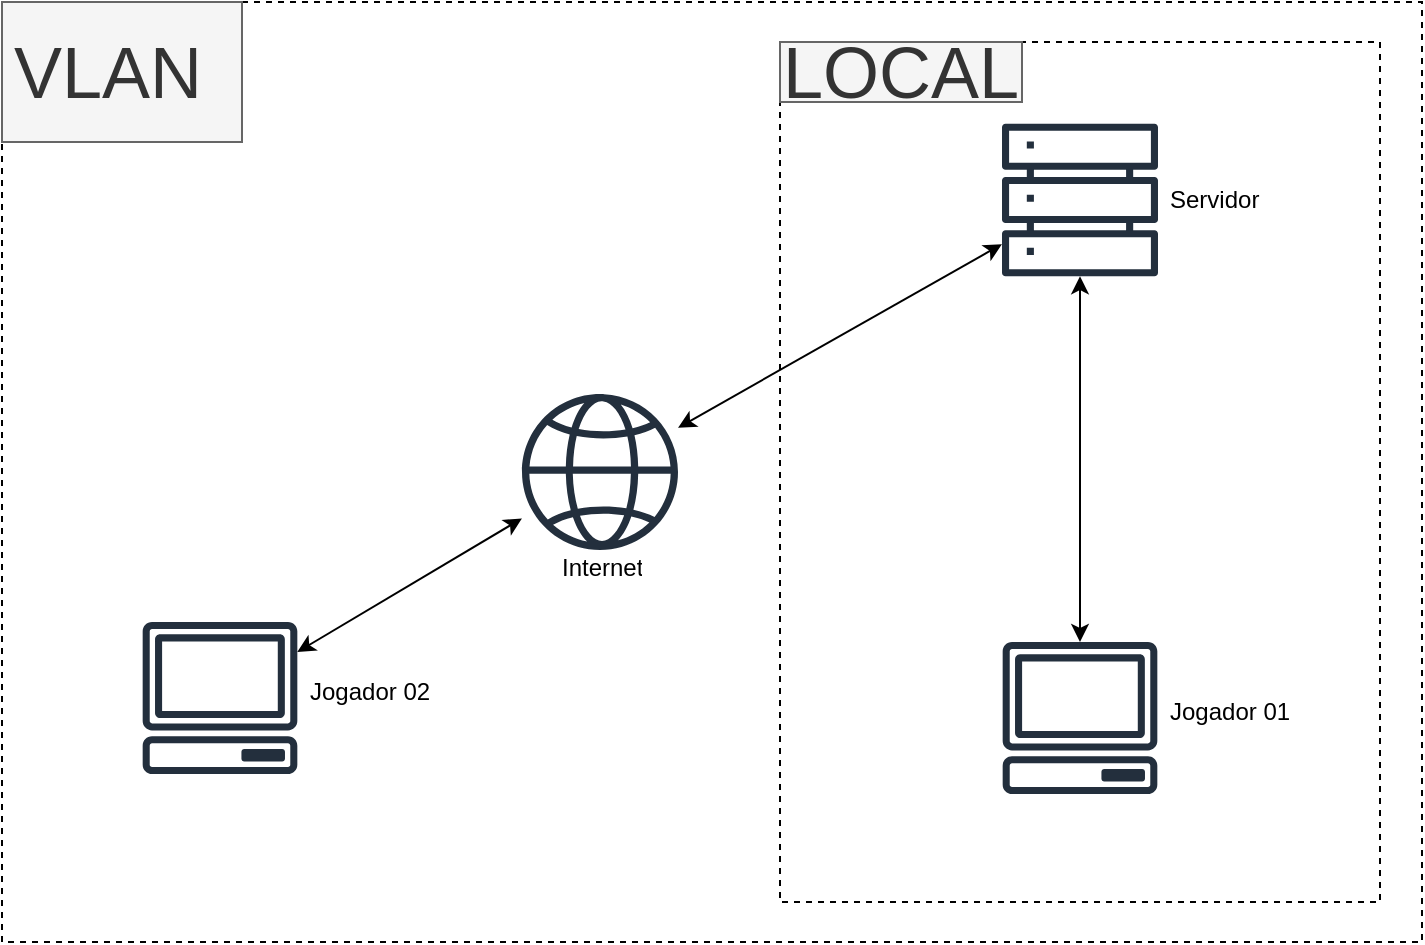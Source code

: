 <mxfile version="22.0.1" type="device">
  <diagram name="Página-1" id="je-aUDFS3Yak37RAI1Wa">
    <mxGraphModel dx="1434" dy="790" grid="1" gridSize="10" guides="1" tooltips="1" connect="1" arrows="1" fold="1" page="1" pageScale="1" pageWidth="827" pageHeight="1169" math="0" shadow="0">
      <root>
        <mxCell id="0" />
        <mxCell id="1" parent="0" />
        <mxCell id="Do8tXg7hfw_VnGFPVGhi-8" value="" style="rounded=0;whiteSpace=wrap;html=1;dashed=1;" vertex="1" parent="1">
          <mxGeometry x="60" y="80" width="710" height="470" as="geometry" />
        </mxCell>
        <mxCell id="Do8tXg7hfw_VnGFPVGhi-1" value="" style="sketch=0;outlineConnect=0;fontColor=#232F3E;gradientColor=none;fillColor=#232F3D;strokeColor=none;dashed=0;verticalLabelPosition=bottom;verticalAlign=top;align=center;html=1;fontSize=12;fontStyle=0;aspect=fixed;pointerEvents=1;shape=mxgraph.aws4.client;" vertex="1" parent="1">
          <mxGeometry x="130" y="390" width="78" height="76" as="geometry" />
        </mxCell>
        <mxCell id="Do8tXg7hfw_VnGFPVGhi-4" value="" style="rounded=0;whiteSpace=wrap;html=1;dashed=1;" vertex="1" parent="1">
          <mxGeometry x="449" y="100" width="300" height="430" as="geometry" />
        </mxCell>
        <mxCell id="Do8tXg7hfw_VnGFPVGhi-2" value="" style="sketch=0;outlineConnect=0;fontColor=#232F3E;gradientColor=none;fillColor=#232F3D;strokeColor=none;dashed=0;verticalLabelPosition=bottom;verticalAlign=top;align=center;html=1;fontSize=12;fontStyle=0;aspect=fixed;pointerEvents=1;shape=mxgraph.aws4.client;" vertex="1" parent="1">
          <mxGeometry x="560" y="400" width="78" height="76" as="geometry" />
        </mxCell>
        <mxCell id="Do8tXg7hfw_VnGFPVGhi-3" value="" style="sketch=0;outlineConnect=0;fontColor=#232F3E;gradientColor=none;fillColor=#232F3D;strokeColor=none;dashed=0;verticalLabelPosition=bottom;verticalAlign=top;align=center;html=1;fontSize=12;fontStyle=0;aspect=fixed;pointerEvents=1;shape=mxgraph.aws4.servers;" vertex="1" parent="1">
          <mxGeometry x="560" y="140" width="78" height="78" as="geometry" />
        </mxCell>
        <mxCell id="Do8tXg7hfw_VnGFPVGhi-6" value="" style="endArrow=classic;startArrow=classic;html=1;rounded=0;" edge="1" parent="1" source="Do8tXg7hfw_VnGFPVGhi-2" target="Do8tXg7hfw_VnGFPVGhi-3">
          <mxGeometry width="50" height="50" relative="1" as="geometry">
            <mxPoint x="390" y="430" as="sourcePoint" />
            <mxPoint x="440" y="380" as="targetPoint" />
          </mxGeometry>
        </mxCell>
        <mxCell id="Do8tXg7hfw_VnGFPVGhi-7" value="" style="endArrow=classic;startArrow=classic;html=1;rounded=0;" edge="1" parent="1" source="Do8tXg7hfw_VnGFPVGhi-9" target="Do8tXg7hfw_VnGFPVGhi-3">
          <mxGeometry width="50" height="50" relative="1" as="geometry">
            <mxPoint x="390" y="430" as="sourcePoint" />
            <mxPoint x="440" y="380" as="targetPoint" />
          </mxGeometry>
        </mxCell>
        <mxCell id="Do8tXg7hfw_VnGFPVGhi-9" value="" style="sketch=0;outlineConnect=0;fontColor=#232F3E;gradientColor=none;fillColor=#232F3D;strokeColor=none;dashed=0;verticalLabelPosition=bottom;verticalAlign=top;align=center;html=1;fontSize=12;fontStyle=0;aspect=fixed;pointerEvents=1;shape=mxgraph.aws4.globe;" vertex="1" parent="1">
          <mxGeometry x="320" y="276" width="78" height="78" as="geometry" />
        </mxCell>
        <mxCell id="Do8tXg7hfw_VnGFPVGhi-10" value="" style="endArrow=classic;startArrow=classic;html=1;rounded=0;" edge="1" parent="1" source="Do8tXg7hfw_VnGFPVGhi-1" target="Do8tXg7hfw_VnGFPVGhi-9">
          <mxGeometry width="50" height="50" relative="1" as="geometry">
            <mxPoint x="390" y="430" as="sourcePoint" />
            <mxPoint x="440" y="380" as="targetPoint" />
          </mxGeometry>
        </mxCell>
        <mxCell id="Do8tXg7hfw_VnGFPVGhi-11" value="Internet" style="text;strokeColor=none;fillColor=none;align=left;verticalAlign=middle;spacingLeft=4;spacingRight=4;overflow=hidden;points=[[0,0.5],[1,0.5]];portConstraint=eastwest;rotatable=0;whiteSpace=wrap;html=1;" vertex="1" parent="1">
          <mxGeometry x="334" y="348" width="50" height="30" as="geometry" />
        </mxCell>
        <mxCell id="Do8tXg7hfw_VnGFPVGhi-12" value="&lt;font style=&quot;font-size: 36px;&quot;&gt;VLAN&lt;/font&gt;" style="text;strokeColor=#666666;fillColor=#f5f5f5;align=left;verticalAlign=middle;spacingLeft=4;spacingRight=4;overflow=hidden;points=[[0,0.5],[1,0.5]];portConstraint=eastwest;rotatable=0;whiteSpace=wrap;html=1;fontColor=#333333;" vertex="1" parent="1">
          <mxGeometry x="60" y="80" width="120" height="70" as="geometry" />
        </mxCell>
        <mxCell id="Do8tXg7hfw_VnGFPVGhi-13" value="&lt;span style=&quot;font-size: 36px;&quot;&gt;LOCAL&lt;/span&gt;" style="text;html=1;strokeColor=#666666;fillColor=#f5f5f5;align=center;verticalAlign=middle;whiteSpace=wrap;rounded=0;fontColor=#333333;" vertex="1" parent="1">
          <mxGeometry x="449" y="100" width="121" height="30" as="geometry" />
        </mxCell>
        <mxCell id="Do8tXg7hfw_VnGFPVGhi-14" value="Servidor" style="text;strokeColor=none;fillColor=none;align=left;verticalAlign=middle;spacingLeft=4;spacingRight=4;overflow=hidden;points=[[0,0.5],[1,0.5]];portConstraint=eastwest;rotatable=0;whiteSpace=wrap;html=1;" vertex="1" parent="1">
          <mxGeometry x="638" y="164" width="60" height="30" as="geometry" />
        </mxCell>
        <mxCell id="Do8tXg7hfw_VnGFPVGhi-15" value="Jogador 01" style="text;strokeColor=none;fillColor=none;align=left;verticalAlign=middle;spacingLeft=4;spacingRight=4;overflow=hidden;points=[[0,0.5],[1,0.5]];portConstraint=eastwest;rotatable=0;whiteSpace=wrap;html=1;" vertex="1" parent="1">
          <mxGeometry x="638" y="420" width="80" height="30" as="geometry" />
        </mxCell>
        <mxCell id="Do8tXg7hfw_VnGFPVGhi-16" value="Jogador 02" style="text;strokeColor=none;fillColor=none;align=left;verticalAlign=middle;spacingLeft=4;spacingRight=4;overflow=hidden;points=[[0,0.5],[1,0.5]];portConstraint=eastwest;rotatable=0;whiteSpace=wrap;html=1;" vertex="1" parent="1">
          <mxGeometry x="208" y="410" width="80" height="30" as="geometry" />
        </mxCell>
      </root>
    </mxGraphModel>
  </diagram>
</mxfile>
